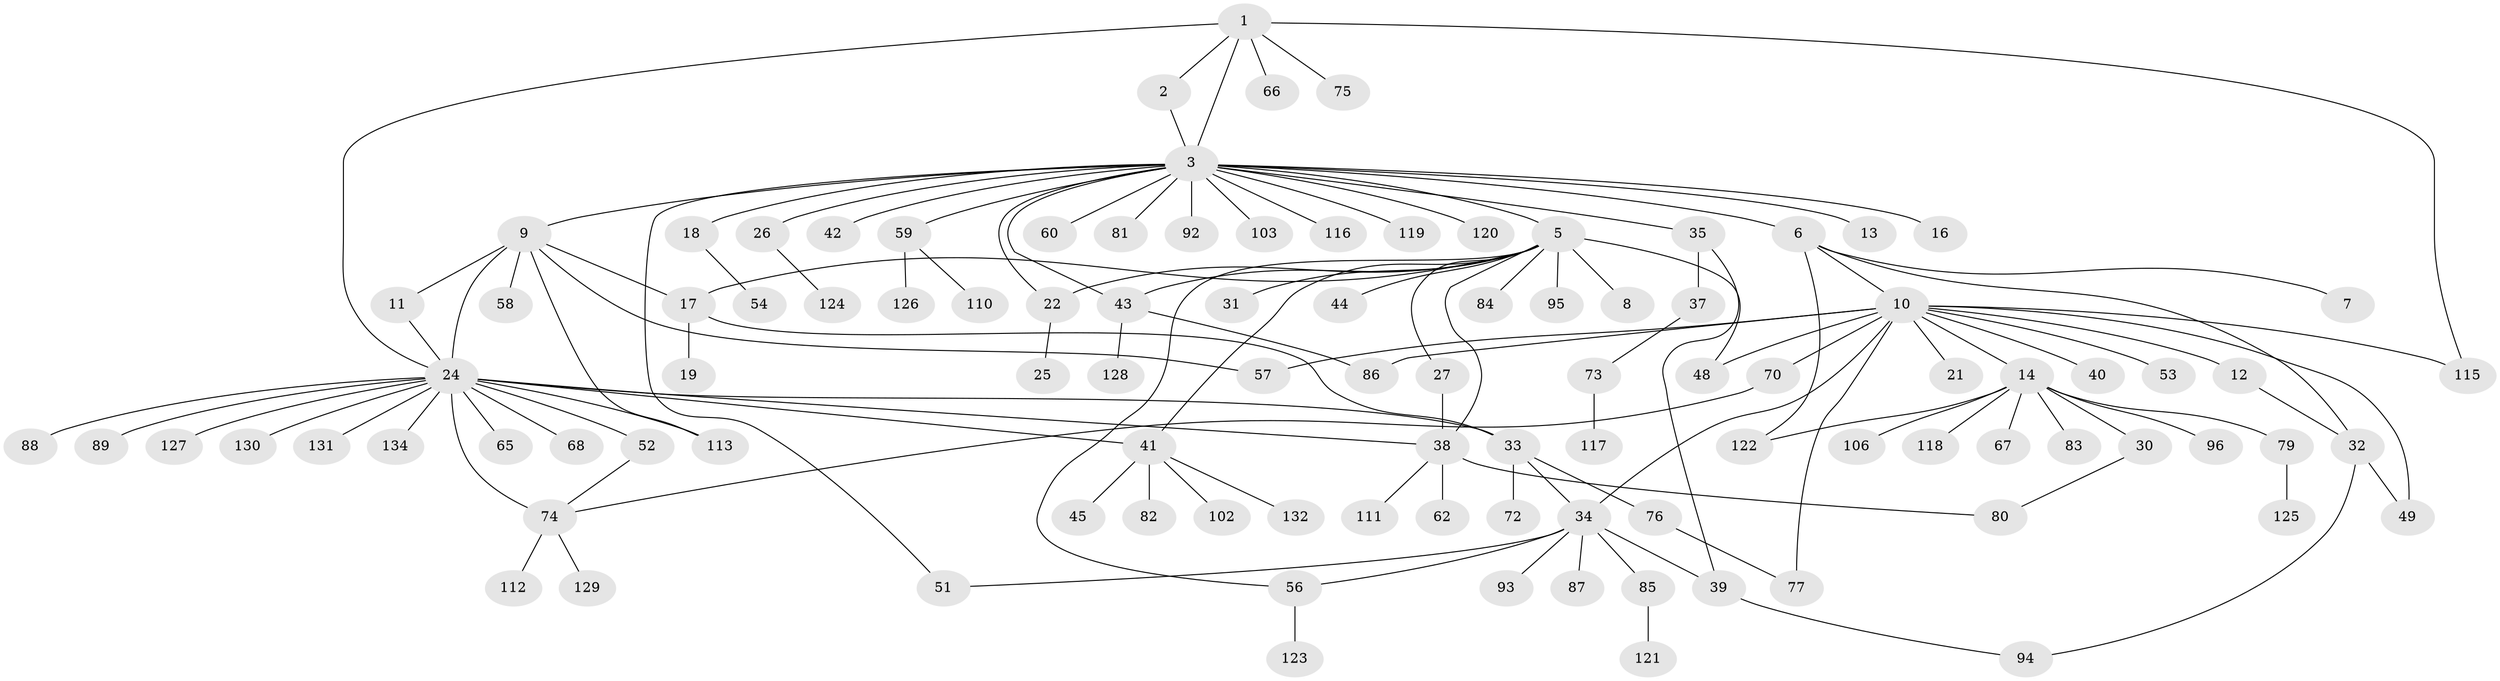 // Generated by graph-tools (version 1.1) at 2025/23/03/03/25 07:23:52]
// undirected, 103 vertices, 129 edges
graph export_dot {
graph [start="1"]
  node [color=gray90,style=filled];
  1 [super="+63"];
  2 [super="+61"];
  3 [super="+4"];
  5 [super="+23"];
  6 [super="+29"];
  7 [super="+98"];
  8;
  9 [super="+109"];
  10 [super="+36"];
  11;
  12;
  13 [super="+28"];
  14 [super="+15"];
  16;
  17 [super="+20"];
  18 [super="+71"];
  19;
  21;
  22 [super="+108"];
  24 [super="+46"];
  25;
  26;
  27;
  30;
  31 [super="+114"];
  32 [super="+104"];
  33 [super="+69"];
  34 [super="+50"];
  35;
  37;
  38 [super="+55"];
  39 [super="+47"];
  40 [super="+64"];
  41 [super="+133"];
  42;
  43 [super="+99"];
  44 [super="+78"];
  45;
  48 [super="+97"];
  49;
  51;
  52;
  53;
  54;
  56;
  57;
  58;
  59 [super="+90"];
  60;
  62 [super="+91"];
  65;
  66;
  67;
  68;
  70 [super="+105"];
  72;
  73 [super="+107"];
  74 [super="+101"];
  75;
  76;
  77;
  79 [super="+100"];
  80;
  81;
  82;
  83;
  84;
  85;
  86;
  87;
  88;
  89;
  92;
  93;
  94;
  95;
  96;
  102;
  103;
  106;
  110;
  111;
  112;
  113;
  115;
  116;
  117;
  118;
  119;
  120;
  121;
  122;
  123;
  124;
  125;
  126;
  127;
  128;
  129;
  130;
  131;
  132;
  134;
  1 -- 2;
  1 -- 3;
  1 -- 66;
  1 -- 75;
  1 -- 115;
  1 -- 24;
  2 -- 3;
  3 -- 16;
  3 -- 18;
  3 -- 22;
  3 -- 35;
  3 -- 59;
  3 -- 119;
  3 -- 120;
  3 -- 5;
  3 -- 6 [weight=2];
  3 -- 103;
  3 -- 9;
  3 -- 42;
  3 -- 43;
  3 -- 13;
  3 -- 60;
  3 -- 81;
  3 -- 51;
  3 -- 116;
  3 -- 26;
  3 -- 92;
  5 -- 8;
  5 -- 17;
  5 -- 27;
  5 -- 31;
  5 -- 41;
  5 -- 43;
  5 -- 44;
  5 -- 48;
  5 -- 56;
  5 -- 95;
  5 -- 84;
  5 -- 38;
  5 -- 22;
  6 -- 7;
  6 -- 10;
  6 -- 32;
  6 -- 122;
  9 -- 11;
  9 -- 24 [weight=2];
  9 -- 58;
  9 -- 113;
  9 -- 17;
  9 -- 57;
  10 -- 12;
  10 -- 14;
  10 -- 21;
  10 -- 40;
  10 -- 53;
  10 -- 57;
  10 -- 77;
  10 -- 86 [weight=2];
  10 -- 115;
  10 -- 48;
  10 -- 49;
  10 -- 70;
  10 -- 34;
  11 -- 24;
  12 -- 32;
  14 -- 67;
  14 -- 83;
  14 -- 96;
  14 -- 118;
  14 -- 122;
  14 -- 106;
  14 -- 79;
  14 -- 30;
  17 -- 19;
  17 -- 33;
  18 -- 54;
  22 -- 25;
  24 -- 33;
  24 -- 38;
  24 -- 52;
  24 -- 65;
  24 -- 68;
  24 -- 89;
  24 -- 113;
  24 -- 130;
  24 -- 131;
  24 -- 134;
  24 -- 41 [weight=2];
  24 -- 88;
  24 -- 127;
  24 -- 74 [weight=2];
  26 -- 124;
  27 -- 38;
  30 -- 80;
  32 -- 49;
  32 -- 94;
  33 -- 34;
  33 -- 72;
  33 -- 76;
  34 -- 39;
  34 -- 51;
  34 -- 56;
  34 -- 85;
  34 -- 87;
  34 -- 93;
  35 -- 37;
  35 -- 39;
  37 -- 73;
  38 -- 62;
  38 -- 80;
  38 -- 111;
  39 -- 94;
  41 -- 45;
  41 -- 82;
  41 -- 102;
  41 -- 132;
  43 -- 86;
  43 -- 128;
  52 -- 74;
  56 -- 123;
  59 -- 110;
  59 -- 126;
  70 -- 74;
  73 -- 117;
  74 -- 112;
  74 -- 129;
  76 -- 77;
  79 -- 125;
  85 -- 121;
}
